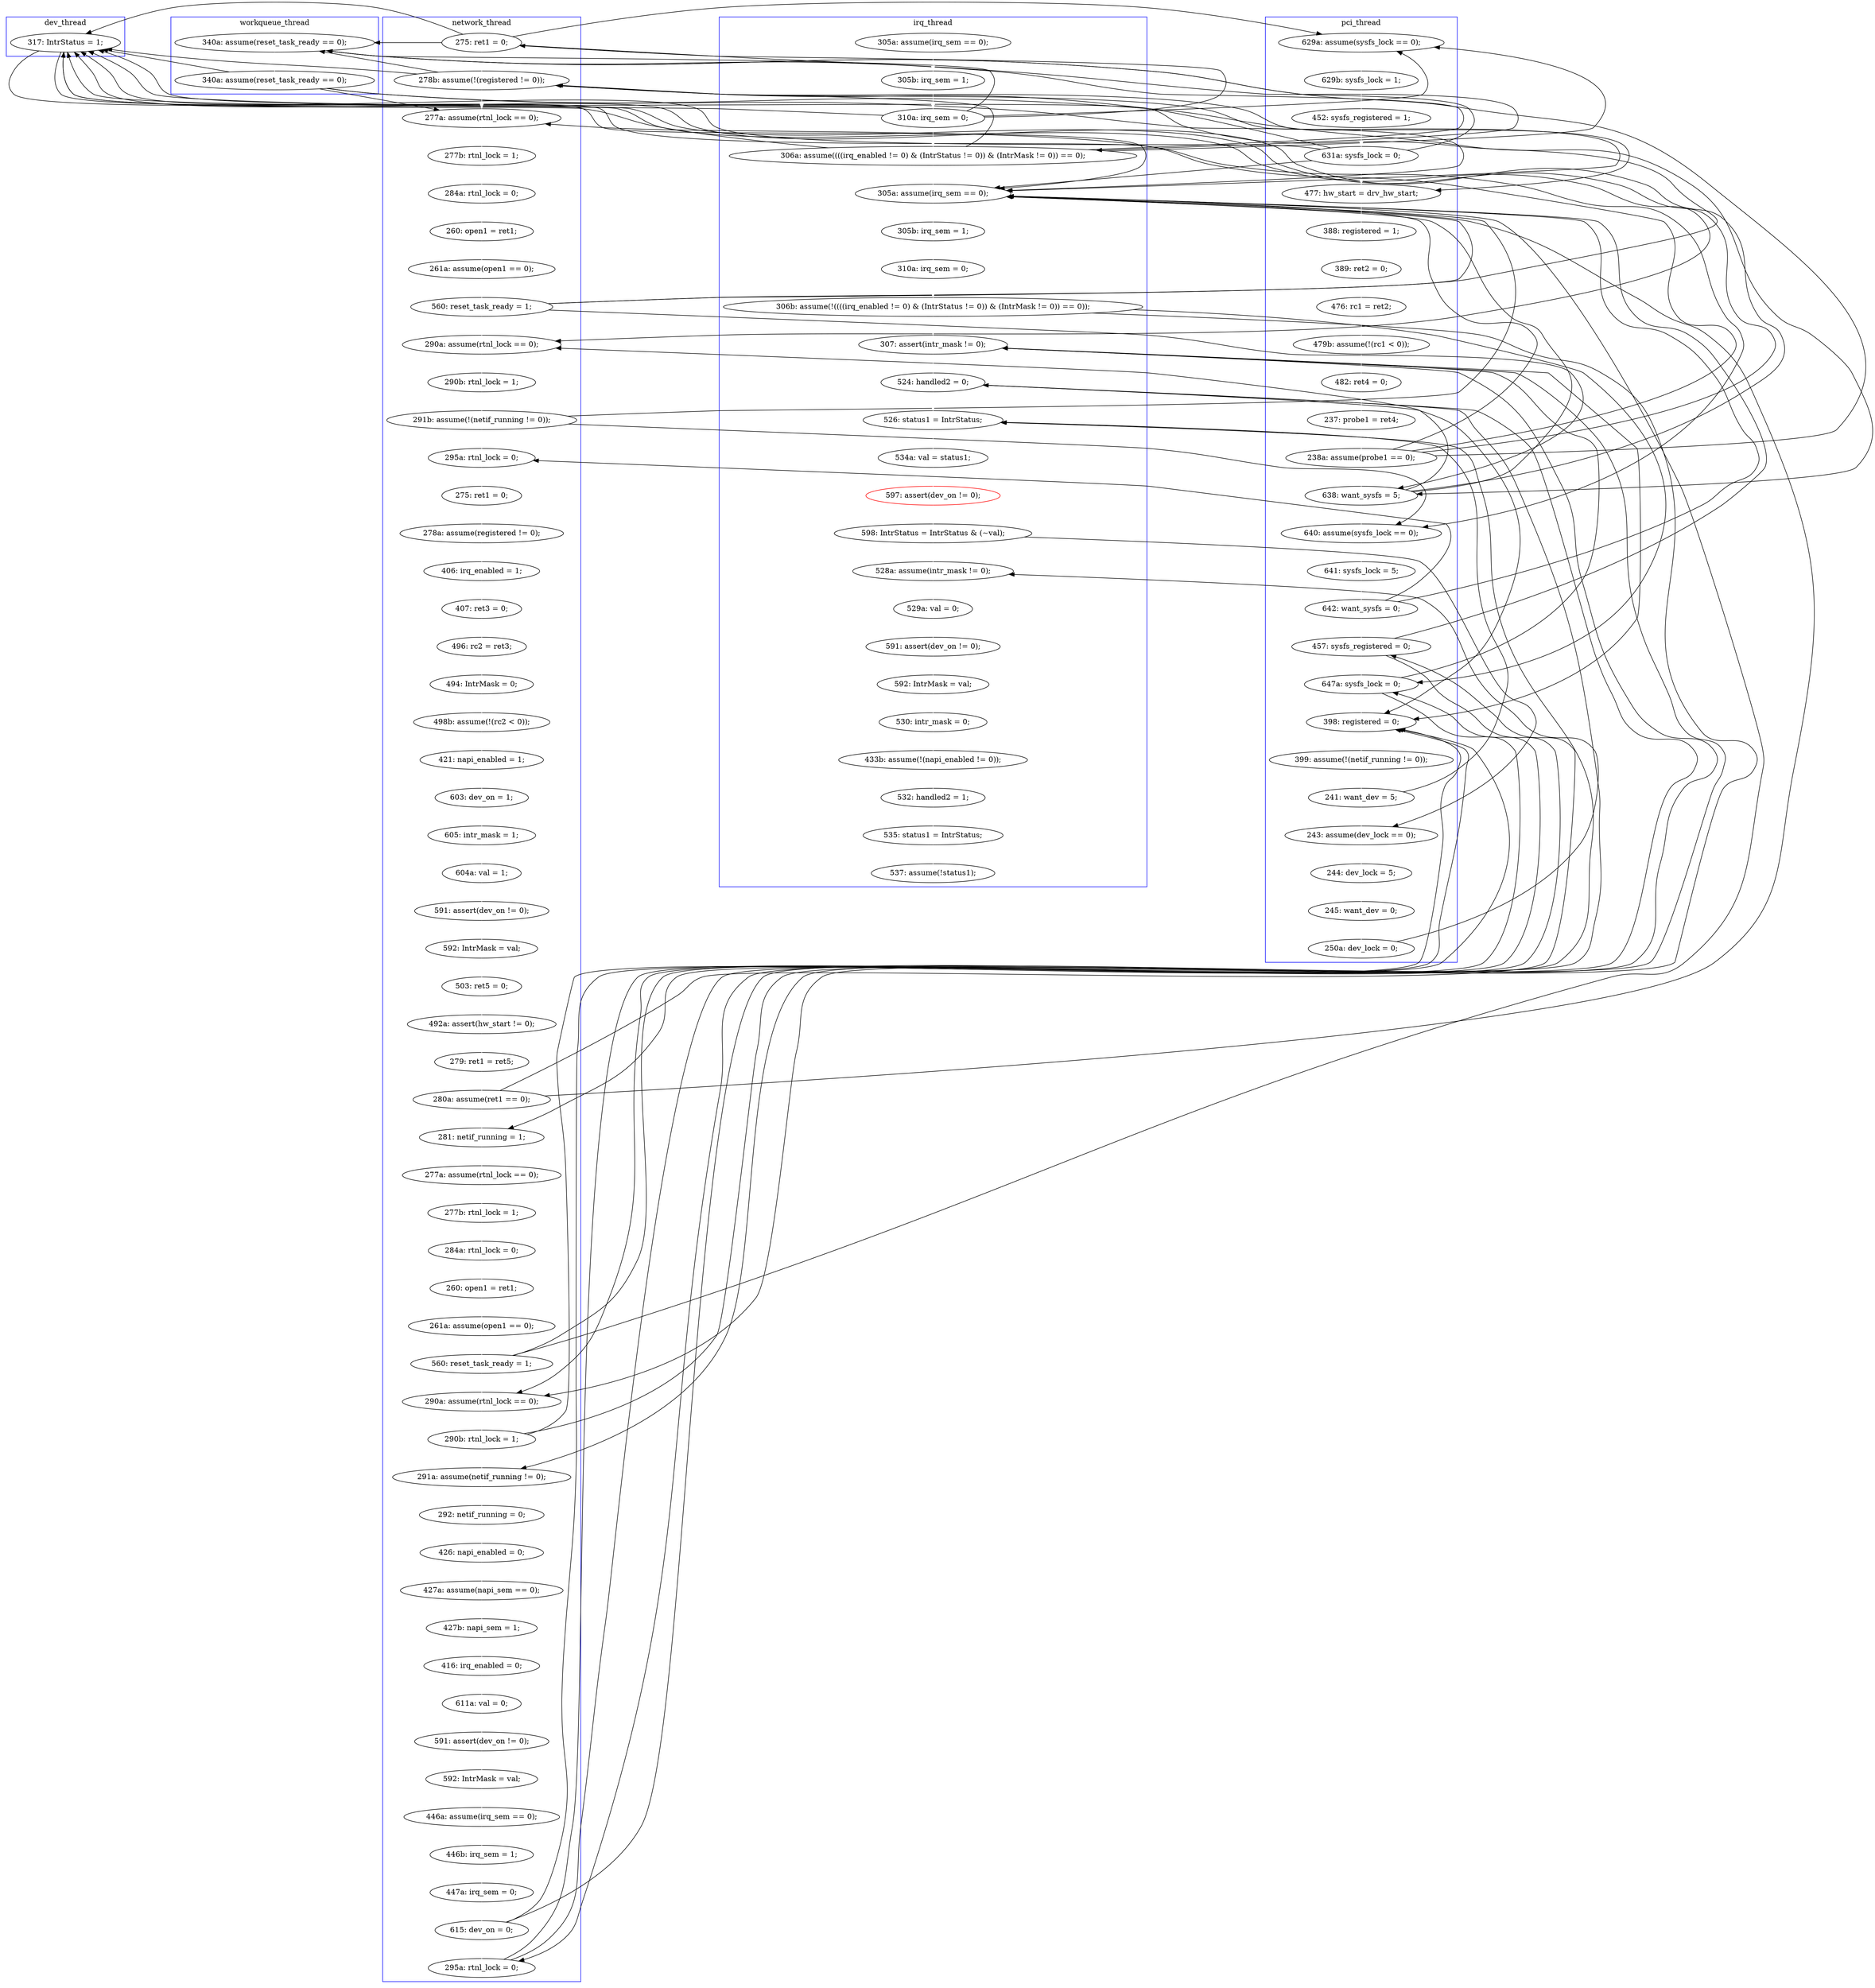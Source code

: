 digraph Counterexample {
	106 -> 183 [color = black, style = solid, constraint = false]
	192 -> 195 [color = white, style = solid]
	35 -> 37 [color = black, style = solid, constraint = false]
	70 -> 103 [color = white, style = solid]
	106 -> 115 [color = black, style = solid, constraint = false]
	242 -> 244 [color = white, style = solid]
	114 -> 115 [color = black, style = solid, constraint = false]
	257 -> 259 [color = white, style = solid]
	239 -> 240 [color = black, style = solid, constraint = false]
	37 -> 79 [color = black, style = solid, constraint = false]
	70 -> 87 [color = black, style = solid, constraint = false]
	216 -> 217 [color = white, style = solid]
	70 -> 106 [color = black, style = solid, constraint = false]
	130 -> 139 [color = white, style = solid]
	154 -> 156 [color = white, style = solid]
	187 -> 188 [color = black, style = solid, constraint = false]
	114 -> 183 [color = black, style = solid, constraint = false]
	194 -> 229 [color = white, style = solid]
	52 -> 106 [color = black, style = solid, constraint = false]
	222 -> 223 [color = white, style = solid]
	103 -> 106 [color = black, style = solid, constraint = false]
	60 -> 61 [color = white, style = solid]
	103 -> 115 [color = white, style = solid]
	181 -> 183 [color = black, style = solid, constraint = false]
	117 -> 168 [color = white, style = solid]
	207 -> 214 [color = white, style = solid]
	67 -> 70 [color = white, style = solid]
	225 -> 235 [color = black, style = solid, constraint = false]
	173 -> 174 [color = white, style = solid]
	181 -> 191 [color = white, style = solid]
	192 -> 235 [color = black, style = solid, constraint = false]
	32 -> 79 [color = black, style = solid, constraint = false]
	114 -> 122 [color = white, style = solid]
	52 -> 183 [color = black, style = solid, constraint = false]
	128 -> 130 [color = white, style = solid]
	152 -> 153 [color = white, style = solid]
	181 -> 188 [color = black, style = solid, constraint = false]
	32 -> 46 [color = black, style = solid, constraint = false]
	100 -> 183 [color = black, style = solid, constraint = false]
	100 -> 103 [color = black, style = solid, constraint = false]
	52 -> 79 [color = black, style = solid, constraint = false]
	84 -> 103 [color = black, style = solid, constraint = false]
	174 -> 177 [color = white, style = solid]
	32 -> 106 [color = black, style = solid, constraint = false]
	168 -> 183 [color = black, style = solid, constraint = false]
	191 -> 192 [color = white, style = solid]
	194 -> 235 [color = black, style = solid, constraint = false]
	225 -> 229 [color = black, style = solid, constraint = false]
	84 -> 87 [color = black, style = solid, constraint = false]
	260 -> 267 [color = white, style = solid]
	240 -> 242 [color = white, style = solid]
	256 -> 257 [color = white, style = solid]
	106 -> 110 [color = black, style = solid, constraint = false]
	203 -> 207 [color = white, style = solid]
	70 -> 79 [color = black, style = solid, constraint = false]
	100 -> 106 [color = black, style = solid, constraint = false]
	167 -> 169 [color = white, style = solid]
	46 -> 47 [color = white, style = solid]
	184 -> 185 [color = white, style = solid]
	249 -> 250 [color = white, style = solid]
	84 -> 183 [color = black, style = solid, constraint = false]
	187 -> 191 [color = black, style = solid, constraint = false]
	53 -> 79 [color = black, style = solid, constraint = false]
	245 -> 256 [color = white, style = solid]
	50 -> 52 [color = white, style = solid]
	157 -> 162 [color = white, style = solid]
	84 -> 106 [color = black, style = solid, constraint = false]
	140 -> 141 [color = white, style = solid]
	188 -> 235 [color = white, style = solid]
	35 -> 46 [color = black, style = solid, constraint = false]
	117 -> 183 [color = black, style = solid, constraint = false]
	164 -> 167 [color = white, style = solid]
	168 -> 169 [color = black, style = solid, constraint = false]
	53 -> 87 [color = white, style = solid]
	217 -> 221 [color = white, style = solid]
	236 -> 239 [color = white, style = solid]
	139 -> 140 [color = white, style = solid]
	229 -> 240 [color = white, style = solid]
	163 -> 164 [color = white, style = solid]
	37 -> 53 [color = black, style = solid, constraint = false]
	223 -> 225 [color = white, style = solid]
	185 -> 187 [color = white, style = solid]
	47 -> 50 [color = white, style = solid]
	52 -> 53 [color = black, style = solid, constraint = false]
	192 -> 194 [color = black, style = solid, constraint = false]
	167 -> 183 [color = black, style = solid, constraint = false]
	29 -> 32 [color = white, style = solid]
	273 -> 274 [color = white, style = solid]
	188 -> 194 [color = black, style = solid, constraint = false]
	87 -> 88 [color = white, style = solid]
	235 -> 236 [color = white, style = solid]
	229 -> 233 [color = black, style = solid, constraint = false]
	244 -> 245 [color = white, style = solid]
	194 -> 195 [color = black, style = solid, constraint = false]
	32 -> 35 [color = black, style = solid, constraint = false]
	110 -> 111 [color = white, style = solid]
	225 -> 233 [color = white, style = solid]
	37 -> 183 [color = white, style = solid]
	172 -> 173 [color = white, style = solid]
	187 -> 194 [color = white, style = solid]
	248 -> 249 [color = white, style = solid]
	259 -> 260 [color = white, style = solid]
	103 -> 110 [color = black, style = solid, constraint = false]
	214 -> 216 [color = white, style = solid]
	28 -> 29 [color = white, style = solid]
	35 -> 106 [color = black, style = solid, constraint = false]
	32 -> 37 [color = white, style = solid]
	62 -> 65 [color = white, style = solid]
	143 -> 145 [color = white, style = solid]
	201 -> 202 [color = white, style = solid]
	195 -> 196 [color = white, style = solid]
	90 -> 93 [color = white, style = solid]
	162 -> 163 [color = white, style = solid]
	202 -> 203 [color = white, style = solid]
	79 -> 84 [color = white, style = solid]
	65 -> 66 [color = white, style = solid]
	167 -> 168 [color = black, style = solid, constraint = false]
	252 -> 256 [color = black, style = solid, constraint = false]
	37 -> 46 [color = black, style = solid, constraint = false]
	37 -> 106 [color = black, style = solid, constraint = false]
	53 -> 106 [color = black, style = solid, constraint = false]
	100 -> 110 [color = white, style = solid]
	153 -> 154 [color = white, style = solid]
	271 -> 273 [color = white, style = solid]
	148 -> 152 [color = white, style = solid]
	177 -> 181 [color = white, style = solid]
	141 -> 143 [color = white, style = solid]
	66 -> 67 [color = white, style = solid]
	156 -> 157 [color = white, style = solid]
	70 -> 183 [color = black, style = solid, constraint = false]
	245 -> 248 [color = black, style = solid, constraint = false]
	229 -> 235 [color = black, style = solid, constraint = false]
	103 -> 183 [color = black, style = solid, constraint = false]
	52 -> 55 [color = white, style = solid]
	53 -> 183 [color = black, style = solid, constraint = false]
	168 -> 188 [color = white, style = solid]
	53 -> 55 [color = black, style = solid, constraint = false]
	89 -> 90 [color = white, style = solid]
	171 -> 172 [color = white, style = solid]
	145 -> 148 [color = white, style = solid]
	122 -> 128 [color = white, style = solid]
	61 -> 62 [color = white, style = solid]
	169 -> 171 [color = white, style = solid]
	239 -> 248 [color = white, style = solid]
	35 -> 53 [color = white, style = solid]
	233 -> 235 [color = black, style = solid, constraint = false]
	55 -> 60 [color = white, style = solid]
	88 -> 89 [color = white, style = solid]
	111 -> 114 [color = white, style = solid]
	35 -> 79 [color = black, style = solid, constraint = false]
	250 -> 252 [color = white, style = solid]
	117 -> 122 [color = black, style = solid, constraint = false]
	93 -> 100 [color = white, style = solid]
	221 -> 222 [color = white, style = solid]
	115 -> 116 [color = white, style = solid]
	183 -> 184 [color = white, style = solid]
	274 -> 285 [color = white, style = solid]
	267 -> 271 [color = white, style = solid]
	233 -> 240 [color = black, style = solid, constraint = false]
	188 -> 191 [color = black, style = solid, constraint = false]
	116 -> 117 [color = white, style = solid]
	196 -> 201 [color = white, style = solid]
	subgraph cluster7 {
		label = dev_thread
		color = blue
		106  [label = "317: IntrStatus = 1;"]
	}
	subgraph cluster5 {
		label = workqueue_thread
		color = blue
		84  [label = "340a: assume(reset_task_ready == 0);"]
		79  [label = "340a: assume(reset_task_ready == 0);"]
	}
	subgraph cluster1 {
		label = pci_thread
		color = blue
		168  [label = "457: sysfs_registered = 0;"]
		250  [label = "245: want_dev = 0;"]
		62  [label = "476: rc1 = ret2;"]
		70  [label = "238a: assume(probe1 == 0);"]
		46  [label = "629a: assume(sysfs_lock == 0);"]
		66  [label = "482: ret4 = 0;"]
		236  [label = "399: assume(!(netif_running != 0));"]
		116  [label = "641: sysfs_lock = 5;"]
		115  [label = "640: assume(sysfs_lock == 0);"]
		239  [label = "241: want_dev = 5;"]
		61  [label = "389: ret2 = 0;"]
		65  [label = "479b: assume(!(rc1 < 0));"]
		188  [label = "647a: sysfs_lock = 0;"]
		55  [label = "477: hw_start = drv_hw_start;"]
		249  [label = "244: dev_lock = 5;"]
		248  [label = "243: assume(dev_lock == 0);"]
		47  [label = "629b: sysfs_lock = 1;"]
		103  [label = "638: want_sysfs = 5;"]
		60  [label = "388: registered = 1;"]
		52  [label = "631a: sysfs_lock = 0;"]
		252  [label = "250a: dev_lock = 0;"]
		235  [label = "398: registered = 0;"]
		50  [label = "452: sysfs_registered = 1;"]
		67  [label = "237: probe1 = ret4;"]
		117  [label = "642: want_sysfs = 0;"]
	}
	subgraph cluster2 {
		label = network_thread
		color = blue
		169  [label = "281: netif_running = 1;"]
		89  [label = "284a: rtnl_lock = 0;"]
		195  [label = "291a: assume(netif_running != 0);"]
		87  [label = "277a: assume(rtnl_lock == 0);"]
		122  [label = "295a: rtnl_lock = 0;"]
		130  [label = "278a: assume(registered != 0);"]
		201  [label = "426: napi_enabled = 0;"]
		145  [label = "498b: assume(!(rc2 < 0));"]
		162  [label = "503: ret5 = 0;"]
		90  [label = "260: open1 = ret1;"]
		93  [label = "261a: assume(open1 == 0);"]
		156  [label = "591: assert(dev_on != 0);"]
		148  [label = "421: napi_enabled = 1;"]
		128  [label = "275: ret1 = 0;"]
		143  [label = "494: IntrMask = 0;"]
		53  [label = "278b: assume(!(registered != 0));"]
		225  [label = "615: dev_on = 0;"]
		216  [label = "591: assert(dev_on != 0);"]
		177  [label = "261a: assume(open1 == 0);"]
		174  [label = "260: open1 = ret1;"]
		202  [label = "427a: assume(napi_sem == 0);"]
		141  [label = "496: rc2 = ret3;"]
		171  [label = "277a: assume(rtnl_lock == 0);"]
		223  [label = "447a: irq_sem = 0;"]
		203  [label = "427b: napi_sem = 1;"]
		173  [label = "284a: rtnl_lock = 0;"]
		214  [label = "611a: val = 0;"]
		35  [label = "275: ret1 = 0;"]
		110  [label = "290a: assume(rtnl_lock == 0);"]
		111  [label = "290b: rtnl_lock = 1;"]
		167  [label = "280a: assume(ret1 == 0);"]
		221  [label = "446a: assume(irq_sem == 0);"]
		152  [label = "603: dev_on = 1;"]
		164  [label = "279: ret1 = ret5;"]
		192  [label = "290b: rtnl_lock = 1;"]
		172  [label = "277b: rtnl_lock = 1;"]
		207  [label = "416: irq_enabled = 0;"]
		140  [label = "407: ret3 = 0;"]
		191  [label = "290a: assume(rtnl_lock == 0);"]
		181  [label = "560: reset_task_ready = 1;"]
		154  [label = "604a: val = 1;"]
		100  [label = "560: reset_task_ready = 1;"]
		88  [label = "277b: rtnl_lock = 1;"]
		114  [label = "291b: assume(!(netif_running != 0));"]
		153  [label = "605: intr_mask = 1;"]
		222  [label = "446b: irq_sem = 1;"]
		163  [label = "492a: assert(hw_start != 0);"]
		233  [label = "295a: rtnl_lock = 0;"]
		157  [label = "592: IntrMask = val;"]
		196  [label = "292: netif_running = 0;"]
		139  [label = "406: irq_enabled = 1;"]
		217  [label = "592: IntrMask = val;"]
	}
	subgraph cluster3 {
		label = irq_thread
		color = blue
		28  [label = "305a: assume(irq_sem == 0);"]
		185  [label = "310a: irq_sem = 0;"]
		229  [label = "524: handled2 = 0;"]
		245  [label = "598: IntrStatus = IntrStatus & (~val);"]
		187  [label = "306b: assume(!((((irq_enabled != 0) & (IntrStatus != 0)) & (IntrMask != 0)) == 0));"]
		285  [label = "537: assume(!status1);"]
		29  [label = "305b: irq_sem = 1;"]
		37  [label = "306a: assume((((irq_enabled != 0) & (IntrStatus != 0)) & (IntrMask != 0)) == 0);"]
		267  [label = "530: intr_mask = 0;"]
		259  [label = "591: assert(dev_on != 0);"]
		183  [label = "305a: assume(irq_sem == 0);"]
		184  [label = "305b: irq_sem = 1;"]
		244  [label = "597: assert(dev_on != 0);", color = red]
		194  [label = "307: assert(intr_mask != 0);"]
		32  [label = "310a: irq_sem = 0;"]
		271  [label = "433b: assume(!(napi_enabled != 0));"]
		260  [label = "592: IntrMask = val;"]
		242  [label = "534a: val = status1;"]
		240  [label = "526: status1 = IntrStatus;"]
		257  [label = "529a: val = 0;"]
		273  [label = "532: handled2 = 1;"]
		274  [label = "535: status1 = IntrStatus;"]
		256  [label = "528a: assume(intr_mask != 0);"]
	}
}